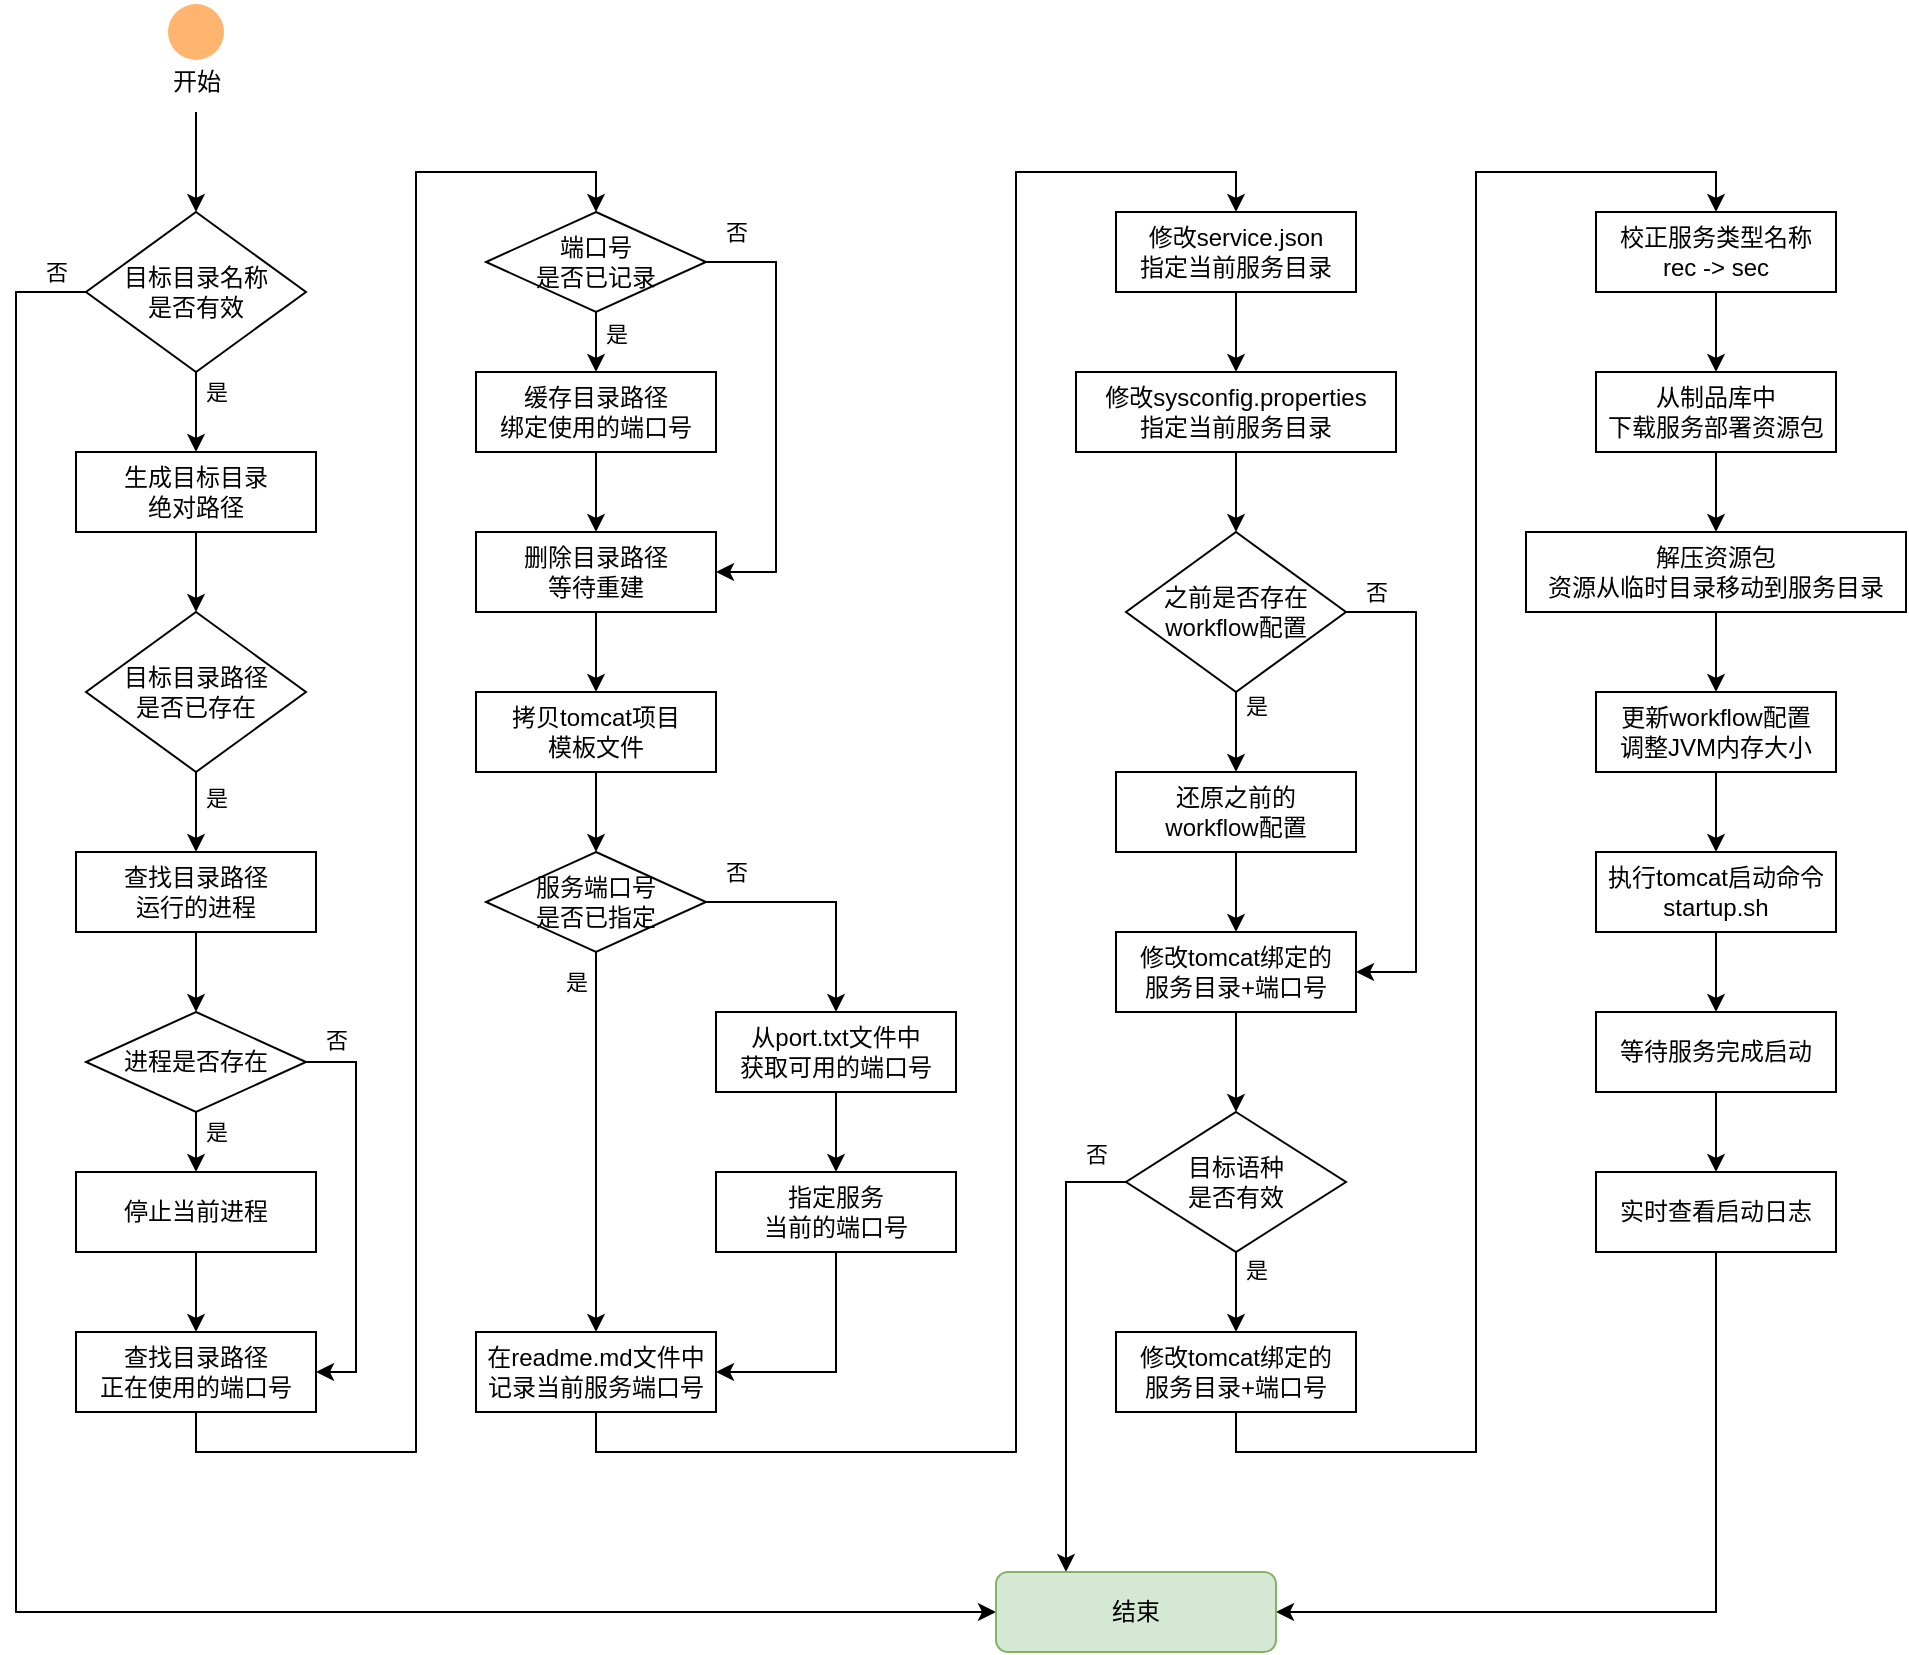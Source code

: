 <mxfile version="21.8.2" type="device">
  <diagram id="C5RBs43oDa-KdzZeNtuy" name="Page-1">
    <mxGraphModel dx="1050" dy="1886" grid="1" gridSize="10" guides="1" tooltips="1" connect="1" arrows="1" fold="1" page="1" pageScale="1" pageWidth="827" pageHeight="1169" math="0" shadow="0">
      <root>
        <mxCell id="WIyWlLk6GJQsqaUBKTNV-0" />
        <mxCell id="WIyWlLk6GJQsqaUBKTNV-1" parent="WIyWlLk6GJQsqaUBKTNV-0" />
        <mxCell id="SVEEx_8I_eyS03GqgsXL-4" value="" style="edgeStyle=orthogonalEdgeStyle;rounded=0;orthogonalLoop=1;jettySize=auto;html=1;exitX=0.5;exitY=1;exitDx=0;exitDy=0;" edge="1" parent="WIyWlLk6GJQsqaUBKTNV-1" source="SVEEx_8I_eyS03GqgsXL-8" target="SVEEx_8I_eyS03GqgsXL-3">
          <mxGeometry relative="1" as="geometry">
            <mxPoint x="80" y="120" as="sourcePoint" />
          </mxGeometry>
        </mxCell>
        <mxCell id="SVEEx_8I_eyS03GqgsXL-5" value="是" style="edgeLabel;html=1;align=center;verticalAlign=middle;resizable=0;points=[];" vertex="1" connectable="0" parent="SVEEx_8I_eyS03GqgsXL-4">
          <mxGeometry x="-0.04" y="2" relative="1" as="geometry">
            <mxPoint x="8" y="-9" as="offset" />
          </mxGeometry>
        </mxCell>
        <mxCell id="SVEEx_8I_eyS03GqgsXL-10" value="" style="edgeStyle=orthogonalEdgeStyle;rounded=0;orthogonalLoop=1;jettySize=auto;html=1;" edge="1" parent="WIyWlLk6GJQsqaUBKTNV-1" source="SVEEx_8I_eyS03GqgsXL-3" target="SVEEx_8I_eyS03GqgsXL-9">
          <mxGeometry relative="1" as="geometry" />
        </mxCell>
        <mxCell id="SVEEx_8I_eyS03GqgsXL-3" value="生成目标目录&lt;br&gt;绝对路径" style="whiteSpace=wrap;html=1;rounded=0;" vertex="1" parent="WIyWlLk6GJQsqaUBKTNV-1">
          <mxGeometry x="40" y="160" width="120" height="40" as="geometry" />
        </mxCell>
        <mxCell id="SVEEx_8I_eyS03GqgsXL-12" value="" style="edgeStyle=orthogonalEdgeStyle;rounded=0;orthogonalLoop=1;jettySize=auto;html=1;exitX=0;exitY=0.5;exitDx=0;exitDy=0;entryX=0;entryY=0.5;entryDx=0;entryDy=0;" edge="1" parent="WIyWlLk6GJQsqaUBKTNV-1" source="SVEEx_8I_eyS03GqgsXL-8" target="SVEEx_8I_eyS03GqgsXL-87">
          <mxGeometry relative="1" as="geometry">
            <mxPoint x="180" y="80" as="targetPoint" />
            <Array as="points">
              <mxPoint x="10" y="80" />
              <mxPoint x="10" y="740" />
            </Array>
          </mxGeometry>
        </mxCell>
        <mxCell id="SVEEx_8I_eyS03GqgsXL-90" value="否" style="edgeLabel;html=1;align=center;verticalAlign=middle;resizable=0;points=[];" vertex="1" connectable="0" parent="SVEEx_8I_eyS03GqgsXL-12">
          <mxGeometry x="-0.974" relative="1" as="geometry">
            <mxPoint y="-10" as="offset" />
          </mxGeometry>
        </mxCell>
        <mxCell id="SVEEx_8I_eyS03GqgsXL-8" value="目标目录名称&lt;br&gt;是否有效" style="rhombus;whiteSpace=wrap;html=1;" vertex="1" parent="WIyWlLk6GJQsqaUBKTNV-1">
          <mxGeometry x="45" y="40" width="110" height="80" as="geometry" />
        </mxCell>
        <mxCell id="SVEEx_8I_eyS03GqgsXL-16" value="" style="edgeStyle=orthogonalEdgeStyle;rounded=0;orthogonalLoop=1;jettySize=auto;html=1;" edge="1" parent="WIyWlLk6GJQsqaUBKTNV-1" source="SVEEx_8I_eyS03GqgsXL-9" target="SVEEx_8I_eyS03GqgsXL-13">
          <mxGeometry relative="1" as="geometry" />
        </mxCell>
        <mxCell id="SVEEx_8I_eyS03GqgsXL-20" value="是" style="edgeLabel;html=1;align=center;verticalAlign=middle;resizable=0;points=[];" vertex="1" connectable="0" parent="SVEEx_8I_eyS03GqgsXL-16">
          <mxGeometry x="-0.34" y="-4" relative="1" as="geometry">
            <mxPoint x="14" as="offset" />
          </mxGeometry>
        </mxCell>
        <mxCell id="SVEEx_8I_eyS03GqgsXL-9" value="目标目录路径&lt;br&gt;是否已存在" style="rhombus;whiteSpace=wrap;html=1;" vertex="1" parent="WIyWlLk6GJQsqaUBKTNV-1">
          <mxGeometry x="45" y="240" width="110" height="80" as="geometry" />
        </mxCell>
        <mxCell id="SVEEx_8I_eyS03GqgsXL-17" value="" style="edgeStyle=orthogonalEdgeStyle;rounded=0;orthogonalLoop=1;jettySize=auto;html=1;" edge="1" parent="WIyWlLk6GJQsqaUBKTNV-1" source="SVEEx_8I_eyS03GqgsXL-13" target="SVEEx_8I_eyS03GqgsXL-15">
          <mxGeometry relative="1" as="geometry" />
        </mxCell>
        <mxCell id="SVEEx_8I_eyS03GqgsXL-13" value="查找目录路径&lt;br&gt;运行的进程" style="whiteSpace=wrap;html=1;rounded=0;" vertex="1" parent="WIyWlLk6GJQsqaUBKTNV-1">
          <mxGeometry x="40" y="360" width="120" height="40" as="geometry" />
        </mxCell>
        <mxCell id="SVEEx_8I_eyS03GqgsXL-23" value="" style="edgeStyle=orthogonalEdgeStyle;rounded=0;orthogonalLoop=1;jettySize=auto;html=1;" edge="1" parent="WIyWlLk6GJQsqaUBKTNV-1" source="SVEEx_8I_eyS03GqgsXL-14" target="SVEEx_8I_eyS03GqgsXL-22">
          <mxGeometry relative="1" as="geometry" />
        </mxCell>
        <mxCell id="SVEEx_8I_eyS03GqgsXL-14" value="停止当前进程" style="whiteSpace=wrap;html=1;rounded=0;" vertex="1" parent="WIyWlLk6GJQsqaUBKTNV-1">
          <mxGeometry x="40" y="520" width="120" height="40" as="geometry" />
        </mxCell>
        <mxCell id="SVEEx_8I_eyS03GqgsXL-18" value="" style="edgeStyle=orthogonalEdgeStyle;rounded=0;orthogonalLoop=1;jettySize=auto;html=1;" edge="1" parent="WIyWlLk6GJQsqaUBKTNV-1" source="SVEEx_8I_eyS03GqgsXL-15" target="SVEEx_8I_eyS03GqgsXL-14">
          <mxGeometry relative="1" as="geometry" />
        </mxCell>
        <mxCell id="SVEEx_8I_eyS03GqgsXL-21" value="是" style="edgeLabel;html=1;align=center;verticalAlign=middle;resizable=0;points=[];" vertex="1" connectable="0" parent="SVEEx_8I_eyS03GqgsXL-18">
          <mxGeometry x="-0.712" y="-2" relative="1" as="geometry">
            <mxPoint x="12" y="3" as="offset" />
          </mxGeometry>
        </mxCell>
        <mxCell id="SVEEx_8I_eyS03GqgsXL-24" style="edgeStyle=orthogonalEdgeStyle;rounded=0;orthogonalLoop=1;jettySize=auto;html=1;entryX=1;entryY=0.5;entryDx=0;entryDy=0;exitX=1;exitY=0.5;exitDx=0;exitDy=0;" edge="1" parent="WIyWlLk6GJQsqaUBKTNV-1" source="SVEEx_8I_eyS03GqgsXL-15" target="SVEEx_8I_eyS03GqgsXL-22">
          <mxGeometry relative="1" as="geometry">
            <Array as="points">
              <mxPoint x="180" y="465" />
              <mxPoint x="180" y="620" />
            </Array>
          </mxGeometry>
        </mxCell>
        <mxCell id="SVEEx_8I_eyS03GqgsXL-25" value="否" style="edgeLabel;html=1;align=center;verticalAlign=middle;resizable=0;points=[];" vertex="1" connectable="0" parent="SVEEx_8I_eyS03GqgsXL-24">
          <mxGeometry x="-0.82" y="-2" relative="1" as="geometry">
            <mxPoint x="-3" y="-13" as="offset" />
          </mxGeometry>
        </mxCell>
        <mxCell id="SVEEx_8I_eyS03GqgsXL-15" value="进程是否存在" style="rhombus;whiteSpace=wrap;html=1;" vertex="1" parent="WIyWlLk6GJQsqaUBKTNV-1">
          <mxGeometry x="45" y="440" width="110" height="50" as="geometry" />
        </mxCell>
        <mxCell id="SVEEx_8I_eyS03GqgsXL-29" style="edgeStyle=orthogonalEdgeStyle;rounded=0;orthogonalLoop=1;jettySize=auto;html=1;entryX=0.5;entryY=0;entryDx=0;entryDy=0;" edge="1" parent="WIyWlLk6GJQsqaUBKTNV-1" source="SVEEx_8I_eyS03GqgsXL-22" target="SVEEx_8I_eyS03GqgsXL-26">
          <mxGeometry relative="1" as="geometry">
            <Array as="points">
              <mxPoint x="100" y="660" />
              <mxPoint x="210" y="660" />
              <mxPoint x="210" y="20" />
              <mxPoint x="300" y="20" />
            </Array>
          </mxGeometry>
        </mxCell>
        <mxCell id="SVEEx_8I_eyS03GqgsXL-22" value="查找目录路径&lt;br style=&quot;border-color: var(--border-color);&quot;&gt;正在使用的端口号" style="whiteSpace=wrap;html=1;rounded=0;" vertex="1" parent="WIyWlLk6GJQsqaUBKTNV-1">
          <mxGeometry x="40" y="600" width="120" height="40" as="geometry" />
        </mxCell>
        <mxCell id="SVEEx_8I_eyS03GqgsXL-28" value="" style="edgeStyle=orthogonalEdgeStyle;rounded=0;orthogonalLoop=1;jettySize=auto;html=1;" edge="1" parent="WIyWlLk6GJQsqaUBKTNV-1" source="SVEEx_8I_eyS03GqgsXL-26" target="SVEEx_8I_eyS03GqgsXL-27">
          <mxGeometry relative="1" as="geometry" />
        </mxCell>
        <mxCell id="SVEEx_8I_eyS03GqgsXL-30" value="是" style="edgeLabel;html=1;align=center;verticalAlign=middle;resizable=0;points=[];" vertex="1" connectable="0" parent="SVEEx_8I_eyS03GqgsXL-28">
          <mxGeometry x="0.248" y="2" relative="1" as="geometry">
            <mxPoint x="8" as="offset" />
          </mxGeometry>
        </mxCell>
        <mxCell id="SVEEx_8I_eyS03GqgsXL-33" style="edgeStyle=orthogonalEdgeStyle;rounded=0;orthogonalLoop=1;jettySize=auto;html=1;entryX=1;entryY=0.5;entryDx=0;entryDy=0;" edge="1" parent="WIyWlLk6GJQsqaUBKTNV-1" source="SVEEx_8I_eyS03GqgsXL-26" target="SVEEx_8I_eyS03GqgsXL-31">
          <mxGeometry relative="1" as="geometry">
            <Array as="points">
              <mxPoint x="390" y="65" />
              <mxPoint x="390" y="220" />
            </Array>
          </mxGeometry>
        </mxCell>
        <mxCell id="SVEEx_8I_eyS03GqgsXL-34" value="否" style="edgeLabel;html=1;align=center;verticalAlign=middle;resizable=0;points=[];" vertex="1" connectable="0" parent="SVEEx_8I_eyS03GqgsXL-33">
          <mxGeometry x="-0.868" y="2" relative="1" as="geometry">
            <mxPoint y="-13" as="offset" />
          </mxGeometry>
        </mxCell>
        <mxCell id="SVEEx_8I_eyS03GqgsXL-26" value="端口号&lt;br&gt;是否已记录" style="rhombus;whiteSpace=wrap;html=1;" vertex="1" parent="WIyWlLk6GJQsqaUBKTNV-1">
          <mxGeometry x="245" y="40" width="110" height="50" as="geometry" />
        </mxCell>
        <mxCell id="SVEEx_8I_eyS03GqgsXL-32" value="" style="edgeStyle=orthogonalEdgeStyle;rounded=0;orthogonalLoop=1;jettySize=auto;html=1;" edge="1" parent="WIyWlLk6GJQsqaUBKTNV-1" source="SVEEx_8I_eyS03GqgsXL-27" target="SVEEx_8I_eyS03GqgsXL-31">
          <mxGeometry relative="1" as="geometry" />
        </mxCell>
        <mxCell id="SVEEx_8I_eyS03GqgsXL-27" value="缓存目录路径&lt;br&gt;绑定使用的端口号" style="whiteSpace=wrap;html=1;rounded=0;" vertex="1" parent="WIyWlLk6GJQsqaUBKTNV-1">
          <mxGeometry x="240" y="120" width="120" height="40" as="geometry" />
        </mxCell>
        <mxCell id="SVEEx_8I_eyS03GqgsXL-36" value="" style="edgeStyle=orthogonalEdgeStyle;rounded=0;orthogonalLoop=1;jettySize=auto;html=1;" edge="1" parent="WIyWlLk6GJQsqaUBKTNV-1" source="SVEEx_8I_eyS03GqgsXL-31" target="SVEEx_8I_eyS03GqgsXL-35">
          <mxGeometry relative="1" as="geometry" />
        </mxCell>
        <mxCell id="SVEEx_8I_eyS03GqgsXL-31" value="删除目录路径&lt;br&gt;等待重建" style="whiteSpace=wrap;html=1;rounded=0;" vertex="1" parent="WIyWlLk6GJQsqaUBKTNV-1">
          <mxGeometry x="240" y="200" width="120" height="40" as="geometry" />
        </mxCell>
        <mxCell id="SVEEx_8I_eyS03GqgsXL-38" value="" style="edgeStyle=orthogonalEdgeStyle;rounded=0;orthogonalLoop=1;jettySize=auto;html=1;entryX=0.5;entryY=0;entryDx=0;entryDy=0;" edge="1" parent="WIyWlLk6GJQsqaUBKTNV-1" source="SVEEx_8I_eyS03GqgsXL-35" target="SVEEx_8I_eyS03GqgsXL-39">
          <mxGeometry relative="1" as="geometry">
            <mxPoint x="300" y="360" as="targetPoint" />
          </mxGeometry>
        </mxCell>
        <mxCell id="SVEEx_8I_eyS03GqgsXL-35" value="拷贝tomcat项目&lt;br&gt;模板文件" style="whiteSpace=wrap;html=1;rounded=0;" vertex="1" parent="WIyWlLk6GJQsqaUBKTNV-1">
          <mxGeometry x="240" y="280" width="120" height="40" as="geometry" />
        </mxCell>
        <mxCell id="SVEEx_8I_eyS03GqgsXL-41" style="edgeStyle=orthogonalEdgeStyle;rounded=0;orthogonalLoop=1;jettySize=auto;html=1;entryX=0.5;entryY=0;entryDx=0;entryDy=0;" edge="1" parent="WIyWlLk6GJQsqaUBKTNV-1" source="SVEEx_8I_eyS03GqgsXL-39" target="SVEEx_8I_eyS03GqgsXL-40">
          <mxGeometry relative="1" as="geometry" />
        </mxCell>
        <mxCell id="SVEEx_8I_eyS03GqgsXL-42" value="否" style="edgeLabel;html=1;align=center;verticalAlign=middle;resizable=0;points=[];" vertex="1" connectable="0" parent="SVEEx_8I_eyS03GqgsXL-41">
          <mxGeometry x="-0.647" y="-1" relative="1" as="geometry">
            <mxPoint x="-6" y="-16" as="offset" />
          </mxGeometry>
        </mxCell>
        <mxCell id="SVEEx_8I_eyS03GqgsXL-47" style="edgeStyle=orthogonalEdgeStyle;rounded=0;orthogonalLoop=1;jettySize=auto;html=1;entryX=0.5;entryY=0;entryDx=0;entryDy=0;" edge="1" parent="WIyWlLk6GJQsqaUBKTNV-1" source="SVEEx_8I_eyS03GqgsXL-39" target="SVEEx_8I_eyS03GqgsXL-45">
          <mxGeometry relative="1" as="geometry" />
        </mxCell>
        <mxCell id="SVEEx_8I_eyS03GqgsXL-51" value="是" style="edgeLabel;html=1;align=center;verticalAlign=middle;resizable=0;points=[];" vertex="1" connectable="0" parent="SVEEx_8I_eyS03GqgsXL-47">
          <mxGeometry x="-0.84" y="-2" relative="1" as="geometry">
            <mxPoint x="-8" as="offset" />
          </mxGeometry>
        </mxCell>
        <mxCell id="SVEEx_8I_eyS03GqgsXL-39" value="服务端口号&lt;br&gt;是否已指定" style="rhombus;whiteSpace=wrap;html=1;" vertex="1" parent="WIyWlLk6GJQsqaUBKTNV-1">
          <mxGeometry x="245" y="360" width="110" height="50" as="geometry" />
        </mxCell>
        <mxCell id="SVEEx_8I_eyS03GqgsXL-44" value="" style="edgeStyle=orthogonalEdgeStyle;rounded=0;orthogonalLoop=1;jettySize=auto;html=1;" edge="1" parent="WIyWlLk6GJQsqaUBKTNV-1" source="SVEEx_8I_eyS03GqgsXL-40" target="SVEEx_8I_eyS03GqgsXL-43">
          <mxGeometry relative="1" as="geometry" />
        </mxCell>
        <mxCell id="SVEEx_8I_eyS03GqgsXL-40" value="从port.txt文件中&lt;br&gt;获取可用的端口号" style="whiteSpace=wrap;html=1;rounded=0;" vertex="1" parent="WIyWlLk6GJQsqaUBKTNV-1">
          <mxGeometry x="360" y="440" width="120" height="40" as="geometry" />
        </mxCell>
        <mxCell id="SVEEx_8I_eyS03GqgsXL-46" style="edgeStyle=orthogonalEdgeStyle;rounded=0;orthogonalLoop=1;jettySize=auto;html=1;entryX=1;entryY=0.5;entryDx=0;entryDy=0;" edge="1" parent="WIyWlLk6GJQsqaUBKTNV-1" source="SVEEx_8I_eyS03GqgsXL-43" target="SVEEx_8I_eyS03GqgsXL-45">
          <mxGeometry relative="1" as="geometry" />
        </mxCell>
        <mxCell id="SVEEx_8I_eyS03GqgsXL-43" value="指定服务&lt;br&gt;当前的端口号" style="whiteSpace=wrap;html=1;rounded=0;" vertex="1" parent="WIyWlLk6GJQsqaUBKTNV-1">
          <mxGeometry x="360" y="520" width="120" height="40" as="geometry" />
        </mxCell>
        <mxCell id="SVEEx_8I_eyS03GqgsXL-50" style="edgeStyle=orthogonalEdgeStyle;rounded=0;orthogonalLoop=1;jettySize=auto;html=1;entryX=0.5;entryY=0;entryDx=0;entryDy=0;" edge="1" parent="WIyWlLk6GJQsqaUBKTNV-1" source="SVEEx_8I_eyS03GqgsXL-45" target="SVEEx_8I_eyS03GqgsXL-48">
          <mxGeometry relative="1" as="geometry">
            <Array as="points">
              <mxPoint x="300" y="660" />
              <mxPoint x="510" y="660" />
              <mxPoint x="510" y="20" />
              <mxPoint x="620" y="20" />
            </Array>
          </mxGeometry>
        </mxCell>
        <mxCell id="SVEEx_8I_eyS03GqgsXL-45" value="在readme.md文件中&lt;br&gt;记录当前服务端口号" style="whiteSpace=wrap;html=1;rounded=0;" vertex="1" parent="WIyWlLk6GJQsqaUBKTNV-1">
          <mxGeometry x="240" y="600" width="120" height="40" as="geometry" />
        </mxCell>
        <mxCell id="SVEEx_8I_eyS03GqgsXL-52" value="" style="edgeStyle=orthogonalEdgeStyle;rounded=0;orthogonalLoop=1;jettySize=auto;html=1;" edge="1" parent="WIyWlLk6GJQsqaUBKTNV-1" source="SVEEx_8I_eyS03GqgsXL-48" target="SVEEx_8I_eyS03GqgsXL-49">
          <mxGeometry relative="1" as="geometry" />
        </mxCell>
        <mxCell id="SVEEx_8I_eyS03GqgsXL-48" value="修改service.json&lt;br&gt;指定当前服务目录" style="whiteSpace=wrap;html=1;rounded=0;" vertex="1" parent="WIyWlLk6GJQsqaUBKTNV-1">
          <mxGeometry x="560" y="40" width="120" height="40" as="geometry" />
        </mxCell>
        <mxCell id="SVEEx_8I_eyS03GqgsXL-56" value="" style="edgeStyle=orthogonalEdgeStyle;rounded=0;orthogonalLoop=1;jettySize=auto;html=1;" edge="1" parent="WIyWlLk6GJQsqaUBKTNV-1" source="SVEEx_8I_eyS03GqgsXL-49" target="SVEEx_8I_eyS03GqgsXL-55">
          <mxGeometry relative="1" as="geometry" />
        </mxCell>
        <mxCell id="SVEEx_8I_eyS03GqgsXL-49" value="修改sysconfig.properties&lt;br&gt;指定当前服务目录" style="whiteSpace=wrap;html=1;rounded=0;" vertex="1" parent="WIyWlLk6GJQsqaUBKTNV-1">
          <mxGeometry x="540" y="120" width="160" height="40" as="geometry" />
        </mxCell>
        <mxCell id="SVEEx_8I_eyS03GqgsXL-60" value="" style="edgeStyle=orthogonalEdgeStyle;rounded=0;orthogonalLoop=1;jettySize=auto;html=1;" edge="1" parent="WIyWlLk6GJQsqaUBKTNV-1" source="SVEEx_8I_eyS03GqgsXL-54" target="SVEEx_8I_eyS03GqgsXL-59">
          <mxGeometry relative="1" as="geometry" />
        </mxCell>
        <mxCell id="SVEEx_8I_eyS03GqgsXL-54" value="还原之前的&lt;br&gt;workflow配置" style="whiteSpace=wrap;html=1;rounded=0;" vertex="1" parent="WIyWlLk6GJQsqaUBKTNV-1">
          <mxGeometry x="560" y="320" width="120" height="40" as="geometry" />
        </mxCell>
        <mxCell id="SVEEx_8I_eyS03GqgsXL-57" value="" style="edgeStyle=orthogonalEdgeStyle;rounded=0;orthogonalLoop=1;jettySize=auto;html=1;" edge="1" parent="WIyWlLk6GJQsqaUBKTNV-1" source="SVEEx_8I_eyS03GqgsXL-55" target="SVEEx_8I_eyS03GqgsXL-54">
          <mxGeometry relative="1" as="geometry" />
        </mxCell>
        <mxCell id="SVEEx_8I_eyS03GqgsXL-58" value="是" style="edgeLabel;html=1;align=center;verticalAlign=middle;resizable=0;points=[];" vertex="1" connectable="0" parent="SVEEx_8I_eyS03GqgsXL-57">
          <mxGeometry x="-0.352" relative="1" as="geometry">
            <mxPoint x="10" y="-6" as="offset" />
          </mxGeometry>
        </mxCell>
        <mxCell id="SVEEx_8I_eyS03GqgsXL-79" style="edgeStyle=orthogonalEdgeStyle;rounded=0;orthogonalLoop=1;jettySize=auto;html=1;entryX=1;entryY=0.5;entryDx=0;entryDy=0;exitX=1;exitY=0.5;exitDx=0;exitDy=0;" edge="1" parent="WIyWlLk6GJQsqaUBKTNV-1" source="SVEEx_8I_eyS03GqgsXL-55" target="SVEEx_8I_eyS03GqgsXL-59">
          <mxGeometry relative="1" as="geometry">
            <Array as="points">
              <mxPoint x="710" y="240" />
              <mxPoint x="710" y="420" />
            </Array>
          </mxGeometry>
        </mxCell>
        <mxCell id="SVEEx_8I_eyS03GqgsXL-80" value="否" style="edgeLabel;html=1;align=center;verticalAlign=middle;resizable=0;points=[];" vertex="1" connectable="0" parent="SVEEx_8I_eyS03GqgsXL-79">
          <mxGeometry x="-0.878" y="-2" relative="1" as="geometry">
            <mxPoint y="-12" as="offset" />
          </mxGeometry>
        </mxCell>
        <mxCell id="SVEEx_8I_eyS03GqgsXL-55" value="之前是否存在&lt;br&gt;workflow配置" style="rhombus;whiteSpace=wrap;html=1;" vertex="1" parent="WIyWlLk6GJQsqaUBKTNV-1">
          <mxGeometry x="565" y="200" width="110" height="80" as="geometry" />
        </mxCell>
        <mxCell id="SVEEx_8I_eyS03GqgsXL-62" value="" style="edgeStyle=orthogonalEdgeStyle;rounded=0;orthogonalLoop=1;jettySize=auto;html=1;" edge="1" parent="WIyWlLk6GJQsqaUBKTNV-1" source="SVEEx_8I_eyS03GqgsXL-59" target="SVEEx_8I_eyS03GqgsXL-61">
          <mxGeometry relative="1" as="geometry" />
        </mxCell>
        <mxCell id="SVEEx_8I_eyS03GqgsXL-59" value="修改tomcat绑定的&lt;br&gt;服务目录+端口号" style="whiteSpace=wrap;html=1;rounded=0;" vertex="1" parent="WIyWlLk6GJQsqaUBKTNV-1">
          <mxGeometry x="560" y="400" width="120" height="40" as="geometry" />
        </mxCell>
        <mxCell id="SVEEx_8I_eyS03GqgsXL-64" value="" style="edgeStyle=orthogonalEdgeStyle;rounded=0;orthogonalLoop=1;jettySize=auto;html=1;" edge="1" parent="WIyWlLk6GJQsqaUBKTNV-1" source="SVEEx_8I_eyS03GqgsXL-61" target="SVEEx_8I_eyS03GqgsXL-63">
          <mxGeometry relative="1" as="geometry" />
        </mxCell>
        <mxCell id="SVEEx_8I_eyS03GqgsXL-65" value="是" style="edgeLabel;html=1;align=center;verticalAlign=middle;resizable=0;points=[];" vertex="1" connectable="0" parent="SVEEx_8I_eyS03GqgsXL-64">
          <mxGeometry x="-0.712" y="2" relative="1" as="geometry">
            <mxPoint x="8" y="3" as="offset" />
          </mxGeometry>
        </mxCell>
        <mxCell id="SVEEx_8I_eyS03GqgsXL-68" value="" style="edgeStyle=orthogonalEdgeStyle;rounded=0;orthogonalLoop=1;jettySize=auto;html=1;entryX=0.25;entryY=0;entryDx=0;entryDy=0;" edge="1" parent="WIyWlLk6GJQsqaUBKTNV-1" source="SVEEx_8I_eyS03GqgsXL-61" target="SVEEx_8I_eyS03GqgsXL-87">
          <mxGeometry relative="1" as="geometry">
            <mxPoint x="710" y="525" as="targetPoint" />
            <Array as="points">
              <mxPoint x="535" y="525" />
            </Array>
          </mxGeometry>
        </mxCell>
        <mxCell id="SVEEx_8I_eyS03GqgsXL-69" value="否" style="edgeLabel;html=1;align=center;verticalAlign=middle;resizable=0;points=[];" vertex="1" connectable="0" parent="SVEEx_8I_eyS03GqgsXL-68">
          <mxGeometry x="0.311" y="1" relative="1" as="geometry">
            <mxPoint x="14" y="-132" as="offset" />
          </mxGeometry>
        </mxCell>
        <mxCell id="SVEEx_8I_eyS03GqgsXL-61" value="目标语种&lt;br&gt;是否有效" style="rhombus;whiteSpace=wrap;html=1;" vertex="1" parent="WIyWlLk6GJQsqaUBKTNV-1">
          <mxGeometry x="565" y="490" width="110" height="70" as="geometry" />
        </mxCell>
        <mxCell id="SVEEx_8I_eyS03GqgsXL-72" style="edgeStyle=orthogonalEdgeStyle;rounded=0;orthogonalLoop=1;jettySize=auto;html=1;entryX=0.5;entryY=0;entryDx=0;entryDy=0;" edge="1" parent="WIyWlLk6GJQsqaUBKTNV-1" source="SVEEx_8I_eyS03GqgsXL-63" target="SVEEx_8I_eyS03GqgsXL-71">
          <mxGeometry relative="1" as="geometry">
            <Array as="points">
              <mxPoint x="620" y="660" />
              <mxPoint x="740" y="660" />
              <mxPoint x="740" y="20" />
              <mxPoint x="860" y="20" />
            </Array>
          </mxGeometry>
        </mxCell>
        <mxCell id="SVEEx_8I_eyS03GqgsXL-63" value="修改tomcat绑定的&lt;br&gt;服务目录+端口号" style="whiteSpace=wrap;html=1;rounded=0;" vertex="1" parent="WIyWlLk6GJQsqaUBKTNV-1">
          <mxGeometry x="560" y="600" width="120" height="40" as="geometry" />
        </mxCell>
        <mxCell id="SVEEx_8I_eyS03GqgsXL-74" value="" style="edgeStyle=orthogonalEdgeStyle;rounded=0;orthogonalLoop=1;jettySize=auto;html=1;" edge="1" parent="WIyWlLk6GJQsqaUBKTNV-1" source="SVEEx_8I_eyS03GqgsXL-71" target="SVEEx_8I_eyS03GqgsXL-73">
          <mxGeometry relative="1" as="geometry" />
        </mxCell>
        <mxCell id="SVEEx_8I_eyS03GqgsXL-71" value="校正服务类型名称&lt;br&gt;rec -&amp;gt; sec" style="whiteSpace=wrap;html=1;rounded=0;" vertex="1" parent="WIyWlLk6GJQsqaUBKTNV-1">
          <mxGeometry x="800" y="40" width="120" height="40" as="geometry" />
        </mxCell>
        <mxCell id="SVEEx_8I_eyS03GqgsXL-76" value="" style="edgeStyle=orthogonalEdgeStyle;rounded=0;orthogonalLoop=1;jettySize=auto;html=1;" edge="1" parent="WIyWlLk6GJQsqaUBKTNV-1" source="SVEEx_8I_eyS03GqgsXL-73" target="SVEEx_8I_eyS03GqgsXL-75">
          <mxGeometry relative="1" as="geometry" />
        </mxCell>
        <mxCell id="SVEEx_8I_eyS03GqgsXL-73" value="从制品库中&lt;br&gt;下载服务部署资源包" style="whiteSpace=wrap;html=1;rounded=0;" vertex="1" parent="WIyWlLk6GJQsqaUBKTNV-1">
          <mxGeometry x="800" y="120" width="120" height="40" as="geometry" />
        </mxCell>
        <mxCell id="SVEEx_8I_eyS03GqgsXL-78" value="" style="edgeStyle=orthogonalEdgeStyle;rounded=0;orthogonalLoop=1;jettySize=auto;html=1;" edge="1" parent="WIyWlLk6GJQsqaUBKTNV-1" source="SVEEx_8I_eyS03GqgsXL-75" target="SVEEx_8I_eyS03GqgsXL-77">
          <mxGeometry relative="1" as="geometry" />
        </mxCell>
        <mxCell id="SVEEx_8I_eyS03GqgsXL-75" value="解压资源包&lt;br&gt;资源从临时目录移动到服务目录" style="whiteSpace=wrap;html=1;rounded=0;" vertex="1" parent="WIyWlLk6GJQsqaUBKTNV-1">
          <mxGeometry x="765" y="200" width="190" height="40" as="geometry" />
        </mxCell>
        <mxCell id="SVEEx_8I_eyS03GqgsXL-84" value="" style="edgeStyle=orthogonalEdgeStyle;rounded=0;orthogonalLoop=1;jettySize=auto;html=1;" edge="1" parent="WIyWlLk6GJQsqaUBKTNV-1" source="SVEEx_8I_eyS03GqgsXL-77" target="SVEEx_8I_eyS03GqgsXL-81">
          <mxGeometry relative="1" as="geometry" />
        </mxCell>
        <mxCell id="SVEEx_8I_eyS03GqgsXL-77" value="更新workflow配置&lt;br&gt;调整JVM内存大小" style="whiteSpace=wrap;html=1;rounded=0;" vertex="1" parent="WIyWlLk6GJQsqaUBKTNV-1">
          <mxGeometry x="800" y="280" width="120" height="40" as="geometry" />
        </mxCell>
        <mxCell id="SVEEx_8I_eyS03GqgsXL-85" value="" style="edgeStyle=orthogonalEdgeStyle;rounded=0;orthogonalLoop=1;jettySize=auto;html=1;" edge="1" parent="WIyWlLk6GJQsqaUBKTNV-1" source="SVEEx_8I_eyS03GqgsXL-81" target="SVEEx_8I_eyS03GqgsXL-82">
          <mxGeometry relative="1" as="geometry" />
        </mxCell>
        <mxCell id="SVEEx_8I_eyS03GqgsXL-81" value="执行tomcat启动命令&lt;br&gt;startup.sh" style="whiteSpace=wrap;html=1;rounded=0;" vertex="1" parent="WIyWlLk6GJQsqaUBKTNV-1">
          <mxGeometry x="800" y="360" width="120" height="40" as="geometry" />
        </mxCell>
        <mxCell id="SVEEx_8I_eyS03GqgsXL-86" value="" style="edgeStyle=orthogonalEdgeStyle;rounded=0;orthogonalLoop=1;jettySize=auto;html=1;" edge="1" parent="WIyWlLk6GJQsqaUBKTNV-1" source="SVEEx_8I_eyS03GqgsXL-82" target="SVEEx_8I_eyS03GqgsXL-83">
          <mxGeometry relative="1" as="geometry" />
        </mxCell>
        <mxCell id="SVEEx_8I_eyS03GqgsXL-82" value="等待服务完成启动" style="whiteSpace=wrap;html=1;rounded=0;" vertex="1" parent="WIyWlLk6GJQsqaUBKTNV-1">
          <mxGeometry x="800" y="440" width="120" height="40" as="geometry" />
        </mxCell>
        <mxCell id="SVEEx_8I_eyS03GqgsXL-88" style="edgeStyle=orthogonalEdgeStyle;rounded=0;orthogonalLoop=1;jettySize=auto;html=1;entryX=1;entryY=0.5;entryDx=0;entryDy=0;" edge="1" parent="WIyWlLk6GJQsqaUBKTNV-1" source="SVEEx_8I_eyS03GqgsXL-83" target="SVEEx_8I_eyS03GqgsXL-87">
          <mxGeometry relative="1" as="geometry">
            <Array as="points">
              <mxPoint x="860" y="740" />
            </Array>
          </mxGeometry>
        </mxCell>
        <mxCell id="SVEEx_8I_eyS03GqgsXL-83" value="实时查看启动日志" style="whiteSpace=wrap;html=1;rounded=0;" vertex="1" parent="WIyWlLk6GJQsqaUBKTNV-1">
          <mxGeometry x="800" y="520" width="120" height="40" as="geometry" />
        </mxCell>
        <mxCell id="SVEEx_8I_eyS03GqgsXL-87" value="结束" style="rounded=1;whiteSpace=wrap;html=1;fillColor=#d5e8d4;strokeColor=#82b366;" vertex="1" parent="WIyWlLk6GJQsqaUBKTNV-1">
          <mxGeometry x="500" y="720" width="140" height="40" as="geometry" />
        </mxCell>
        <mxCell id="SVEEx_8I_eyS03GqgsXL-94" value="" style="group" vertex="1" connectable="0" parent="WIyWlLk6GJQsqaUBKTNV-1">
          <mxGeometry x="75" y="-60" width="50" height="50" as="geometry" />
        </mxCell>
        <mxCell id="SVEEx_8I_eyS03GqgsXL-91" value="" style="shape=waypoint;sketch=0;fillStyle=solid;size=6;pointerEvents=1;points=[];fillColor=#dae8fc;resizable=0;rotatable=0;perimeter=centerPerimeter;snapToPoint=1;strokeWidth=12;strokeColor=#FFB570;fontColor=#000000;" vertex="1" parent="SVEEx_8I_eyS03GqgsXL-94">
          <mxGeometry x="15" width="20" height="20" as="geometry" />
        </mxCell>
        <mxCell id="SVEEx_8I_eyS03GqgsXL-93" value="开始" style="text;html=1;align=center;verticalAlign=middle;resizable=0;points=[];autosize=1;strokeColor=none;fillColor=none;" vertex="1" parent="SVEEx_8I_eyS03GqgsXL-94">
          <mxGeometry y="20" width="50" height="30" as="geometry" />
        </mxCell>
        <mxCell id="SVEEx_8I_eyS03GqgsXL-95" style="edgeStyle=orthogonalEdgeStyle;rounded=0;orthogonalLoop=1;jettySize=auto;html=1;entryX=0.5;entryY=0;entryDx=0;entryDy=0;" edge="1" parent="WIyWlLk6GJQsqaUBKTNV-1" source="SVEEx_8I_eyS03GqgsXL-93" target="SVEEx_8I_eyS03GqgsXL-8">
          <mxGeometry relative="1" as="geometry" />
        </mxCell>
      </root>
    </mxGraphModel>
  </diagram>
</mxfile>
